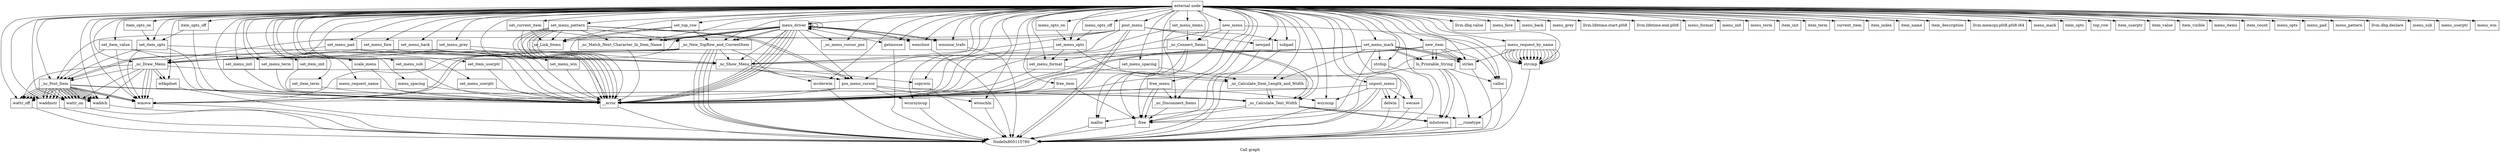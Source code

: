digraph "Call graph" {
	label="Call graph";

	Node0x805115750 [shape=record,label="{external node}"];
	Node0x805115750 -> Node0x8051157e0;
	Node0x805115750 -> Node0x805115960;
	Node0x805115750 -> Node0x805115900;
	Node0x805115750 -> Node0x8051159c0;
	Node0x805115750 -> Node0x805115a20;
	Node0x805115750 -> Node0x805115a80;
	Node0x805115750 -> Node0x805115ae0;
	Node0x805115750 -> Node0x805115b40;
	Node0x805115750 -> Node0x805115ba0;
	Node0x805115750 -> Node0x805115c00;
	Node0x805115750 -> Node0x805115c60;
	Node0x805115750 -> Node0x805115cc0;
	Node0x805115750 -> Node0x805115d20;
	Node0x805115750 -> Node0x805115d80;
	Node0x805115750 -> Node0x805115de0;
	Node0x805115750 -> Node0x805115e40;
	Node0x805115750 -> Node0x805116080;
	Node0x805115750 -> Node0x805115f00;
	Node0x805115750 -> Node0x805115f60;
	Node0x805115750 -> Node0x805115fc0;
	Node0x805115750 -> Node0x8051160e0;
	Node0x805115750 -> Node0x805116140;
	Node0x805115750 -> Node0x805116200;
	Node0x805115750 -> Node0x805116260;
	Node0x805115750 -> Node0x8051162c0;
	Node0x805115750 -> Node0x805116320;
	Node0x805115750 -> Node0x805116380;
	Node0x805115750 -> Node0x8051163e0;
	Node0x805115750 -> Node0x805116440;
	Node0x805115750 -> Node0x8051164a0;
	Node0x805115750 -> Node0x8051161a0;
	Node0x805115750 -> Node0x805116500;
	Node0x805115750 -> Node0x8051158a0;
	Node0x805115750 -> Node0x805116560;
	Node0x805115750 -> Node0x8051165c0;
	Node0x805115750 -> Node0x805116020;
	Node0x805115750 -> Node0x805116620;
	Node0x805115750 -> Node0x805116680;
	Node0x805115750 -> Node0x8051166e0;
	Node0x805115750 -> Node0x805116740;
	Node0x805115750 -> Node0x8051167a0;
	Node0x805115750 -> Node0x805116800;
	Node0x805115750 -> Node0x805116860;
	Node0x805115750 -> Node0x8051168c0;
	Node0x805115750 -> Node0x805116920;
	Node0x805115750 -> Node0x805116980;
	Node0x805115750 -> Node0x8051169e0;
	Node0x805115750 -> Node0x805116a40;
	Node0x805115750 -> Node0x805116aa0;
	Node0x805115750 -> Node0x805116b00;
	Node0x805115750 -> Node0x805116bc0;
	Node0x805115750 -> Node0x805116c80;
	Node0x805115750 -> Node0x805116c20;
	Node0x805115750 -> Node0x805116ce0;
	Node0x805115750 -> Node0x805116d40;
	Node0x805115750 -> Node0x805116da0;
	Node0x805115750 -> Node0x805116e00;
	Node0x805115750 -> Node0x805116e60;
	Node0x805115750 -> Node0x805116ec0;
	Node0x805115750 -> Node0x805116f20;
	Node0x805115750 -> Node0x805116f80;
	Node0x805115750 -> Node0x805116fe0;
	Node0x805115750 -> Node0x805117040;
	Node0x805115750 -> Node0x8051170a0;
	Node0x805115750 -> Node0x805117100;
	Node0x805115750 -> Node0x805117160;
	Node0x805115750 -> Node0x8051171c0;
	Node0x805115750 -> Node0x805117220;
	Node0x805115750 -> Node0x805117280;
	Node0x805115750 -> Node0x8051172e0;
	Node0x805115750 -> Node0x805117340;
	Node0x805115750 -> Node0x8051173a0;
	Node0x805115750 -> Node0x805117400;
	Node0x805115750 -> Node0x805117460;
	Node0x805115750 -> Node0x8051174c0;
	Node0x805115750 -> Node0x805117520;
	Node0x805115750 -> Node0x805117580;
	Node0x805115750 -> Node0x8051175e0;
	Node0x805115750 -> Node0x805117640;
	Node0x805115750 -> Node0x8051176a0;
	Node0x805115750 -> Node0x805117700;
	Node0x805115750 -> Node0x805115ea0;
	Node0x805115750 -> Node0x805117760;
	Node0x805115750 -> Node0x8051177c0;
	Node0x805115750 -> Node0x805117820;
	Node0x805115750 -> Node0x805117880;
	Node0x805115750 -> Node0x805115840;
	Node0x805115750 -> Node0x8051178e0;
	Node0x805115750 -> Node0x805117940;
	Node0x805115750 -> Node0x8051179a0;
	Node0x805115750 -> Node0x805117a00;
	Node0x805115750 -> Node0x805117a60;
	Node0x805115750 -> Node0x805117ac0;
	Node0x805115750 -> Node0x805117b20;
	Node0x805115750 -> Node0x805117b80;
	Node0x805115750 -> Node0x805117be0;
	Node0x805115750 -> Node0x805117ca0;
	Node0x805115750 -> Node0x805117c40;
	Node0x805115750 -> Node0x805117d00;
	Node0x805115750 -> Node0x805117d60;
	Node0x805115750 -> Node0x805117dc0;
	Node0x805115750 -> Node0x805117e20;
	Node0x805115750 -> Node0x805117e80;
	Node0x805115750 -> Node0x805117ee0;
	Node0x805115750 -> Node0x805117f40;
	Node0x805115750 -> Node0x805117fa0;
	Node0x805115750 -> Node0x804f65000;
	Node0x8051157e0 [shape=record,label="{set_menu_fore}"];
	Node0x8051157e0 -> Node0x805115840;
	Node0x8051157e0 -> Node0x8051158a0;
	Node0x8051157e0 -> Node0x805115900;
	Node0x805115960 [shape=record,label="{llvm.dbg.value}"];
	Node0x805115900 [shape=record,label="{__error}"];
	Node0x805115900 -> Node0x805115780;
	Node0x8051159c0 [shape=record,label="{menu_fore}"];
	Node0x805115a20 [shape=record,label="{set_menu_back}"];
	Node0x805115a20 -> Node0x805115840;
	Node0x805115a20 -> Node0x8051158a0;
	Node0x805115a20 -> Node0x805115900;
	Node0x805115a80 [shape=record,label="{menu_back}"];
	Node0x805115ae0 [shape=record,label="{set_menu_grey}"];
	Node0x805115ae0 -> Node0x805115840;
	Node0x805115ae0 -> Node0x8051158a0;
	Node0x805115ae0 -> Node0x805115900;
	Node0x805115b40 [shape=record,label="{menu_grey}"];
	Node0x805115ba0 [shape=record,label="{_nc_menu_cursor_pos}"];
	Node0x805115c00 [shape=record,label="{pos_menu_cursor}"];
	Node0x805115c00 -> Node0x805115c60;
	Node0x805115c00 -> Node0x805115cc0;
	Node0x805115c00 -> Node0x805115d20;
	Node0x805115c00 -> Node0x805115d80;
	Node0x805115c00 -> Node0x805115900;
	Node0x805115c60 [shape=record,label="{wmove}"];
	Node0x805115c60 -> Node0x805115780;
	Node0x805115cc0 [shape=record,label="{wcursyncup}"];
	Node0x805115cc0 -> Node0x805115780;
	Node0x805115d20 [shape=record,label="{wsyncup}"];
	Node0x805115d20 -> Node0x805115780;
	Node0x805115d80 [shape=record,label="{wtouchln}"];
	Node0x805115d80 -> Node0x805115780;
	Node0x805115de0 [shape=record,label="{_nc_Match_Next_Character_In_Item_Name}"];
	Node0x805115de0 -> Node0x805115900;
	Node0x8051158a0 [shape=record,label="{_nc_Show_Menu}"];
	Node0x8051158a0 -> Node0x805116560;
	Node0x8051158a0 -> Node0x8051165c0;
	Node0x8051158a0 -> Node0x805115c00;
	Node0x805115e40 [shape=record,label="{menu_driver}"];
	Node0x805115e40 -> Node0x805115900;
	Node0x805115e40 -> Node0x805115900;
	Node0x805115e40 -> Node0x805115900;
	Node0x805115e40 -> Node0x805115c60;
	Node0x805115e40 -> Node0x805115ea0;
	Node0x805115e40 -> Node0x8051158a0;
	Node0x805115e40 -> Node0x805115c00;
	Node0x805115e40 -> Node0x805115de0;
	Node0x805115e40 -> Node0x805115de0;
	Node0x805115e40 -> Node0x805115de0;
	Node0x805115e40 -> Node0x805115f00;
	Node0x805115e40 -> Node0x805115f60;
	Node0x805115e40 -> Node0x805115fc0;
	Node0x805115e40 -> Node0x805115e40;
	Node0x805115e40 -> Node0x805115e40;
	Node0x805115e40 -> Node0x805115f60;
	Node0x805115e40 -> Node0x805115fc0;
	Node0x805115e40 -> Node0x805115ba0;
	Node0x805115e40 -> Node0x805116020;
	Node0x805115e40 -> Node0x805115e40;
	Node0x805115e40 -> Node0x805115900;
	Node0x805115e40 -> Node0x805116020;
	Node0x805115e40 -> Node0x805115900;
	Node0x805116080 [shape=record,label="{llvm.lifetime.start.p0i8}"];
	Node0x805115f00 [shape=record,label="{getmouse}"];
	Node0x805115f00 -> Node0x805115780;
	Node0x805115f60 [shape=record,label="{wenclose}"];
	Node0x805115f60 -> Node0x805115780;
	Node0x805115fc0 [shape=record,label="{wmouse_trafo}"];
	Node0x805115fc0 -> Node0x805115780;
	Node0x8051160e0 [shape=record,label="{llvm.lifetime.end.p0i8}"];
	Node0x805116140 [shape=record,label="{set_menu_format}"];
	Node0x805116140 -> Node0x8051161a0;
	Node0x805116140 -> Node0x805115900;
	Node0x805116200 [shape=record,label="{menu_format}"];
	Node0x805116260 [shape=record,label="{_nc_Connect_Items}"];
	Node0x805116260 -> Node0x8051162c0;
	Node0x805116260 -> Node0x8051162c0;
	Node0x805116260 -> Node0x805116320;
	Node0x805116260 -> Node0x805116140;
	Node0x805116260 -> Node0x805116380;
	Node0x8051162c0 [shape=record,label="{_nc_Calculate_Text_Width}"];
	Node0x8051162c0 -> Node0x8051163e0;
	Node0x8051162c0 -> Node0x805116320;
	Node0x8051162c0 -> Node0x8051163e0;
	Node0x8051162c0 -> Node0x805116440;
	Node0x8051162c0 -> Node0x805116380;
	Node0x805116320 [shape=record,label="{malloc}"];
	Node0x805116320 -> Node0x805115780;
	Node0x805116380 [shape=record,label="{free}"];
	Node0x805116380 -> Node0x805115780;
	Node0x8051163e0 [shape=record,label="{mbstowcs}"];
	Node0x8051163e0 -> Node0x805115780;
	Node0x805116440 [shape=record,label="{___runetype}"];
	Node0x805116440 -> Node0x805115780;
	Node0x8051164a0 [shape=record,label="{_nc_Disconnect_Items}"];
	Node0x8051164a0 -> Node0x805116380;
	Node0x8051161a0 [shape=record,label="{_nc_Calculate_Item_Length_and_Width}"];
	Node0x8051161a0 -> Node0x8051162c0;
	Node0x8051161a0 -> Node0x8051162c0;
	Node0x805116500 [shape=record,label="{_nc_Link_Items}"];
	Node0x805116560 [shape=record,label="{mvderwin}"];
	Node0x805116560 -> Node0x805115780;
	Node0x8051165c0 [shape=record,label="{copywin}"];
	Node0x8051165c0 -> Node0x805115780;
	Node0x805116020 [shape=record,label="{_nc_New_TopRow_and_CurrentItem}"];
	Node0x805116020 -> Node0x805115780;
	Node0x805116020 -> Node0x805115780;
	Node0x805116020 -> Node0x805115780;
	Node0x805116020 -> Node0x805115c60;
	Node0x805116020 -> Node0x805115ea0;
	Node0x805116020 -> Node0x805115c60;
	Node0x805116020 -> Node0x805115ea0;
	Node0x805116020 -> Node0x805115780;
	Node0x805116020 -> Node0x8051158a0;
	Node0x805116020 -> Node0x805115c00;
	Node0x805116620 [shape=record,label="{set_menu_init}"];
	Node0x805116620 -> Node0x805115900;
	Node0x805116680 [shape=record,label="{menu_init}"];
	Node0x8051166e0 [shape=record,label="{set_menu_term}"];
	Node0x8051166e0 -> Node0x805115900;
	Node0x805116740 [shape=record,label="{menu_term}"];
	Node0x8051167a0 [shape=record,label="{set_item_init}"];
	Node0x8051167a0 -> Node0x805115900;
	Node0x805116800 [shape=record,label="{item_init}"];
	Node0x805116860 [shape=record,label="{set_item_term}"];
	Node0x805116860 -> Node0x805115900;
	Node0x8051168c0 [shape=record,label="{item_term}"];
	Node0x805116920 [shape=record,label="{set_current_item}"];
	Node0x805116920 -> Node0x805116500;
	Node0x805116920 -> Node0x805116020;
	Node0x805116920 -> Node0x805115900;
	Node0x805116980 [shape=record,label="{current_item}"];
	Node0x8051169e0 [shape=record,label="{item_index}"];
	Node0x805116a40 [shape=record,label="{item_name}"];
	Node0x805116aa0 [shape=record,label="{item_description}"];
	Node0x805116b00 [shape=record,label="{new_item}"];
	Node0x805116b00 -> Node0x805116b60;
	Node0x805116b00 -> Node0x805115900;
	Node0x805116b00 -> Node0x805116bc0;
	Node0x805116b00 -> Node0x805116c20;
	Node0x805116b00 -> Node0x805116b60;
	Node0x805116b00 -> Node0x805116c20;
	Node0x805116b00 -> Node0x805115900;
	Node0x805116b60 [shape=record,label="{Is_Printable_String}"];
	Node0x805116b60 -> Node0x8051163e0;
	Node0x805116b60 -> Node0x805116bc0;
	Node0x805116b60 -> Node0x8051163e0;
	Node0x805116b60 -> Node0x805116440;
	Node0x805116b60 -> Node0x805116380;
	Node0x805116bc0 [shape=record,label="{calloc}"];
	Node0x805116bc0 -> Node0x805115780;
	Node0x805116c80 [shape=record,label="{llvm.memcpy.p0i8.p0i8.i64}"];
	Node0x805116c20 [shape=record,label="{strlen}"];
	Node0x805116c20 -> Node0x805115780;
	Node0x805116ce0 [shape=record,label="{free_item}"];
	Node0x805116ce0 -> Node0x805116380;
	Node0x805116ce0 -> Node0x805115900;
	Node0x805116d40 [shape=record,label="{set_menu_mark}"];
	Node0x805116d40 -> Node0x805116b60;
	Node0x805116d40 -> Node0x805116c20;
	Node0x805116d40 -> Node0x805116b60;
	Node0x805116d40 -> Node0x805116c20;
	Node0x805116d40 -> Node0x805116da0;
	Node0x805116d40 -> Node0x805116c20;
	Node0x805116d40 -> Node0x805116380;
	Node0x805116d40 -> Node0x805115840;
	Node0x805116d40 -> Node0x8051158a0;
	Node0x805116d40 -> Node0x8051161a0;
	Node0x805116d40 -> Node0x805115900;
	Node0x805116da0 [shape=record,label="{strdup}"];
	Node0x805116da0 -> Node0x805115780;
	Node0x805116e00 [shape=record,label="{menu_mark}"];
	Node0x805116e60 [shape=record,label="{set_item_opts}"];
	Node0x805116e60 -> Node0x805115c60;
	Node0x805116e60 -> Node0x805115ea0;
	Node0x805116e60 -> Node0x8051158a0;
	Node0x805116e60 -> Node0x805115900;
	Node0x805116ec0 [shape=record,label="{item_opts_off}"];
	Node0x805116ec0 -> Node0x805115900;
	Node0x805116ec0 -> Node0x805116e60;
	Node0x805116f20 [shape=record,label="{item_opts_on}"];
	Node0x805116f20 -> Node0x805116e60;
	Node0x805116f80 [shape=record,label="{item_opts}"];
	Node0x805116fe0 [shape=record,label="{set_top_row}"];
	Node0x805116fe0 -> Node0x805116500;
	Node0x805116fe0 -> Node0x805116020;
	Node0x805116fe0 -> Node0x805115900;
	Node0x805117040 [shape=record,label="{top_row}"];
	Node0x8051170a0 [shape=record,label="{set_item_userptr}"];
	Node0x8051170a0 -> Node0x805115900;
	Node0x805117100 [shape=record,label="{item_userptr}"];
	Node0x805117160 [shape=record,label="{set_item_value}"];
	Node0x805117160 -> Node0x805115c60;
	Node0x805117160 -> Node0x805115ea0;
	Node0x805117160 -> Node0x8051158a0;
	Node0x805117160 -> Node0x805115900;
	Node0x8051171c0 [shape=record,label="{item_value}"];
	Node0x805117220 [shape=record,label="{item_visible}"];
	Node0x805117280 [shape=record,label="{set_menu_items}"];
	Node0x805117280 -> Node0x8051164a0;
	Node0x805117280 -> Node0x805116260;
	Node0x805117280 -> Node0x805115900;
	Node0x8051172e0 [shape=record,label="{menu_items}"];
	Node0x805117340 [shape=record,label="{item_count}"];
	Node0x8051173a0 [shape=record,label="{new_menu}"];
	Node0x8051173a0 -> Node0x805116bc0;
	Node0x8051173a0 -> Node0x805116260;
	Node0x8051173a0 -> Node0x805116380;
	Node0x8051173a0 -> Node0x805115900;
	Node0x805117400 [shape=record,label="{free_menu}"];
	Node0x805117400 -> Node0x8051164a0;
	Node0x805117400 -> Node0x805116380;
	Node0x805117400 -> Node0x805116380;
	Node0x805117400 -> Node0x805115900;
	Node0x805117460 [shape=record,label="{set_menu_opts}"];
	Node0x805117460 -> Node0x805116140;
	Node0x805117460 -> Node0x8051161a0;
	Node0x805117460 -> Node0x805115900;
	Node0x8051174c0 [shape=record,label="{menu_opts_off}"];
	Node0x8051174c0 -> Node0x805117460;
	Node0x805117520 [shape=record,label="{menu_opts_on}"];
	Node0x805117520 -> Node0x805117460;
	Node0x805117580 [shape=record,label="{menu_opts}"];
	Node0x8051175e0 [shape=record,label="{set_menu_pad}"];
	Node0x8051175e0 -> Node0x805115840;
	Node0x8051175e0 -> Node0x8051158a0;
	Node0x8051175e0 -> Node0x805115900;
	Node0x805117640 [shape=record,label="{menu_pad}"];
	Node0x8051176a0 [shape=record,label="{menu_pattern}"];
	Node0x805117700 [shape=record,label="{set_menu_pattern}"];
	Node0x805117700 -> Node0x805115900;
	Node0x805117700 -> Node0x805115900;
	Node0x805117700 -> Node0x805115900;
	Node0x805117700 -> Node0x805115c00;
	Node0x805117700 -> Node0x805115900;
	Node0x805117700 -> Node0x805116500;
	Node0x805117700 -> Node0x805115de0;
	Node0x805117700 -> Node0x805115c00;
	Node0x805117700 -> Node0x805115900;
	Node0x805117700 -> Node0x805116020;
	Node0x805117700 -> Node0x805115900;
	Node0x805115ea0 [shape=record,label="{_nc_Post_Item}"];
	Node0x805115ea0 -> Node0x805117760;
	Node0x805115ea0 -> Node0x805117760;
	Node0x805115ea0 -> Node0x8051177c0;
	Node0x805115ea0 -> Node0x805117760;
	Node0x805115ea0 -> Node0x8051177c0;
	Node0x805115ea0 -> Node0x805117820;
	Node0x805115ea0 -> Node0x8051177c0;
	Node0x805115ea0 -> Node0x805117880;
	Node0x805115ea0 -> Node0x805117760;
	Node0x805115ea0 -> Node0x805117760;
	Node0x805115ea0 -> Node0x805117760;
	Node0x805115ea0 -> Node0x8051177c0;
	Node0x805115ea0 -> Node0x8051162c0;
	Node0x805115ea0 -> Node0x805117820;
	Node0x805115ea0 -> Node0x805117820;
	Node0x805115ea0 -> Node0x805117820;
	Node0x805115ea0 -> Node0x8051177c0;
	Node0x805115ea0 -> Node0x8051162c0;
	Node0x805115ea0 -> Node0x805117820;
	Node0x805115ea0 -> Node0x805117880;
	Node0x805115ea0 -> Node0x805117880;
	Node0x805115ea0 -> Node0x805117760;
	Node0x805115ea0 -> Node0x805115c60;
	Node0x805115ea0 -> Node0x805117820;
	Node0x805115ea0 -> Node0x805115c60;
	Node0x805115ea0 -> Node0x805117820;
	Node0x805115ea0 -> Node0x805115c60;
	Node0x805115ea0 -> Node0x805117880;
	Node0x805115ea0 -> Node0x805117880;
	Node0x805115ea0 -> Node0x805117880;
	Node0x805115ea0 -> Node0x805117880;
	Node0x805117760 [shape=record,label="{wattr_on}"];
	Node0x805117760 -> Node0x805115780;
	Node0x8051177c0 [shape=record,label="{waddnstr}"];
	Node0x8051177c0 -> Node0x805115780;
	Node0x805117820 [shape=record,label="{waddch}"];
	Node0x805117820 -> Node0x805115780;
	Node0x805117880 [shape=record,label="{wattr_off}"];
	Node0x805117880 -> Node0x805115780;
	Node0x805115840 [shape=record,label="{_nc_Draw_Menu}"];
	Node0x805115840 -> Node0x8051178e0;
	Node0x805115840 -> Node0x805117940;
	Node0x805115840 -> Node0x8051178e0;
	Node0x805115840 -> Node0x805115c60;
	Node0x805115840 -> Node0x805115ea0;
	Node0x805115840 -> Node0x805117760;
	Node0x805115840 -> Node0x805115c60;
	Node0x805115840 -> Node0x805117820;
	Node0x805115840 -> Node0x805115c60;
	Node0x805115840 -> Node0x805117880;
	Node0x8051178e0 [shape=record,label="{wbkgdset}"];
	Node0x8051178e0 -> Node0x805115780;
	Node0x805117940 [shape=record,label="{werase}"];
	Node0x805117940 -> Node0x805115780;
	Node0x8051179a0 [shape=record,label="{post_menu}"];
	Node0x8051179a0 -> Node0x805117a00;
	Node0x8051179a0 -> Node0x805117a60;
	Node0x8051179a0 -> Node0x805116500;
	Node0x8051179a0 -> Node0x805115840;
	Node0x8051179a0 -> Node0x805115780;
	Node0x8051179a0 -> Node0x805115780;
	Node0x8051179a0 -> Node0x8051158a0;
	Node0x8051179a0 -> Node0x805115900;
	Node0x805117a00 [shape=record,label="{newpad}"];
	Node0x805117a00 -> Node0x805115780;
	Node0x805117a60 [shape=record,label="{subpad}"];
	Node0x805117a60 -> Node0x805115780;
	Node0x805117ac0 [shape=record,label="{unpost_menu}"];
	Node0x805117ac0 -> Node0x805115780;
	Node0x805117ac0 -> Node0x805115780;
	Node0x805117ac0 -> Node0x805117940;
	Node0x805117ac0 -> Node0x805115d20;
	Node0x805117ac0 -> Node0x805117b20;
	Node0x805117ac0 -> Node0x805117b20;
	Node0x805117ac0 -> Node0x805115900;
	Node0x805117b20 [shape=record,label="{delwin}"];
	Node0x805117b20 -> Node0x805115780;
	Node0x805117b80 [shape=record,label="{menu_request_name}"];
	Node0x805117b80 -> Node0x805115900;
	Node0x805117be0 [shape=record,label="{menu_request_by_name}"];
	Node0x805117be0 -> Node0x805116c20;
	Node0x805117be0 -> Node0x805117c40;
	Node0x805117be0 -> Node0x805117c40;
	Node0x805117be0 -> Node0x805115900;
	Node0x805117be0 -> Node0x805117c40;
	Node0x805117be0 -> Node0x805117c40;
	Node0x805117be0 -> Node0x805117c40;
	Node0x805117be0 -> Node0x805117c40;
	Node0x805117be0 -> Node0x805117c40;
	Node0x805117be0 -> Node0x805117c40;
	Node0x805117be0 -> Node0x805117c40;
	Node0x805117be0 -> Node0x805117c40;
	Node0x805117be0 -> Node0x805117c40;
	Node0x805117be0 -> Node0x805117c40;
	Node0x805117be0 -> Node0x805117c40;
	Node0x805117be0 -> Node0x805117c40;
	Node0x805117be0 -> Node0x805117c40;
	Node0x805117be0 -> Node0x805117c40;
	Node0x805117be0 -> Node0x805117c40;
	Node0x805117ca0 [shape=record,label="{llvm.dbg.declare}"];
	Node0x805117c40 [shape=record,label="{strcmp}"];
	Node0x805117c40 -> Node0x805115780;
	Node0x805117d00 [shape=record,label="{scale_menu}"];
	Node0x805117d00 -> Node0x805115900;
	Node0x805117d60 [shape=record,label="{set_menu_spacing}"];
	Node0x805117d60 -> Node0x8051161a0;
	Node0x805117d60 -> Node0x805115900;
	Node0x805117dc0 [shape=record,label="{menu_spacing}"];
	Node0x805117dc0 -> Node0x805115900;
	Node0x805117e20 [shape=record,label="{set_menu_sub}"];
	Node0x805117e20 -> Node0x805115900;
	Node0x805117e80 [shape=record,label="{menu_sub}"];
	Node0x805117ee0 [shape=record,label="{set_menu_userptr}"];
	Node0x805117ee0 -> Node0x805115900;
	Node0x805117f40 [shape=record,label="{menu_userptr}"];
	Node0x805117fa0 [shape=record,label="{set_menu_win}"];
	Node0x805117fa0 -> Node0x805115900;
	Node0x804f65000 [shape=record,label="{menu_win}"];
}

